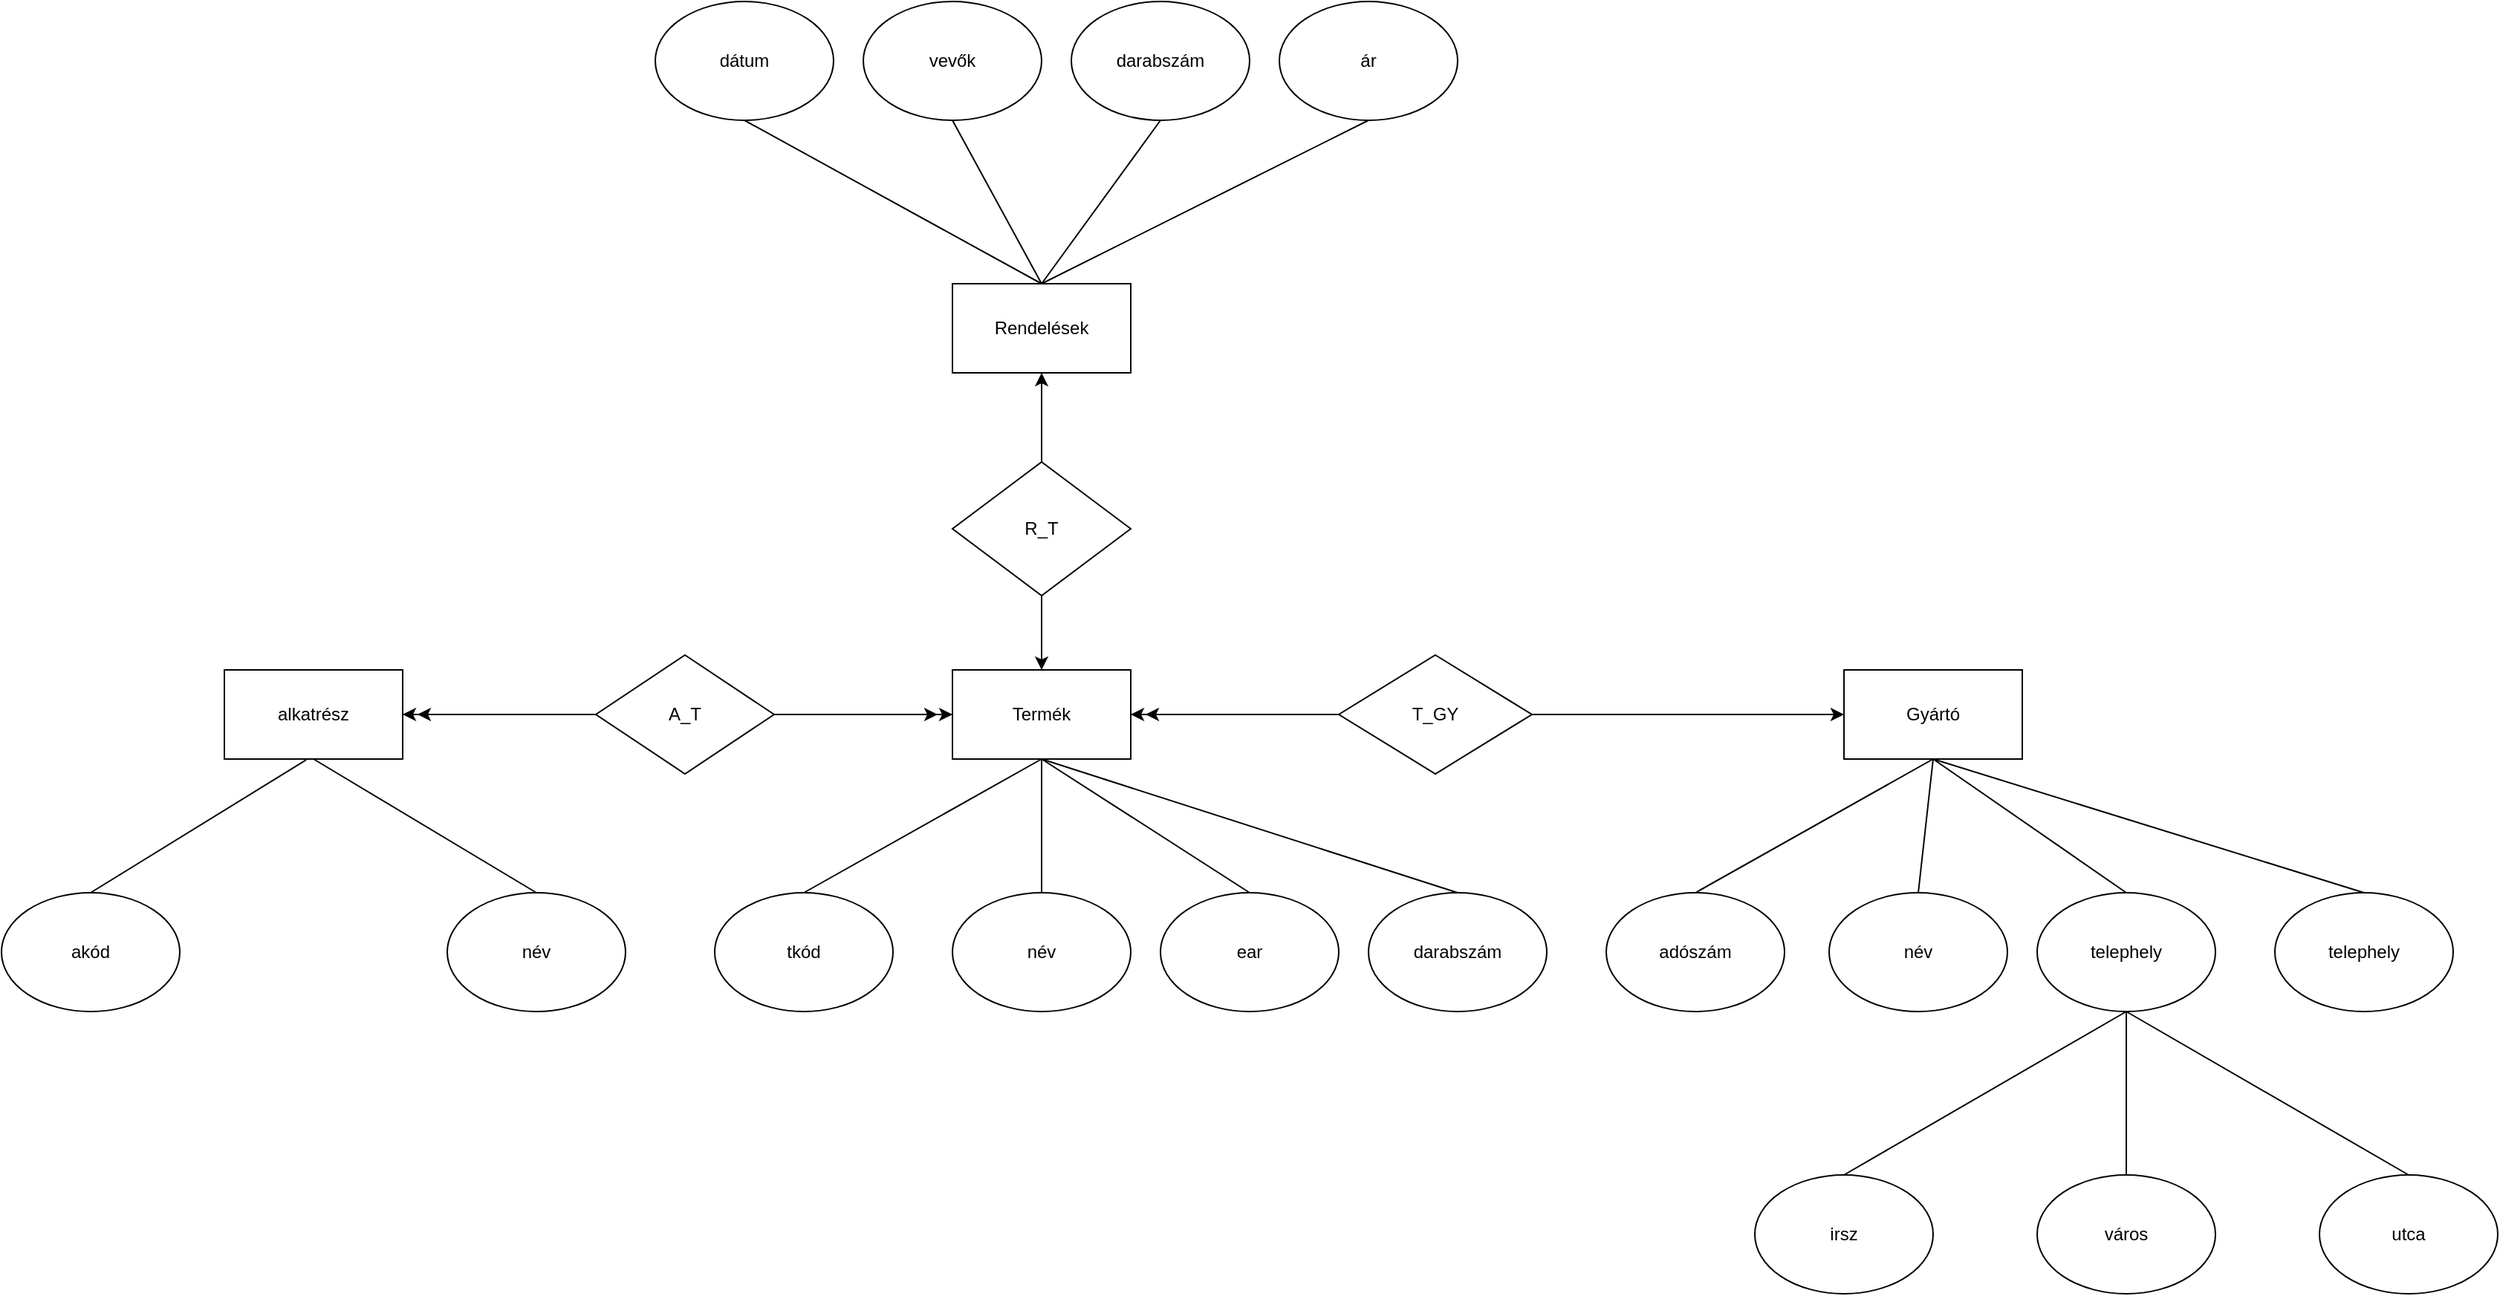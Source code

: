 <mxfile version="20.3.6" type="device"><diagram id="pzj6VHSYcKgQyNFArZA7" name="1 oldal"><mxGraphModel dx="2792" dy="1804" grid="1" gridSize="10" guides="1" tooltips="1" connect="1" arrows="1" fold="1" page="1" pageScale="1" pageWidth="827" pageHeight="1169" math="0" shadow="0"><root><mxCell id="0"/><mxCell id="1" parent="0"/><mxCell id="cZAGokAS2Ohc52US_tL5-1" value="Termék" style="rounded=0;whiteSpace=wrap;html=1;" parent="1" vertex="1"><mxGeometry x="-520" y="260" width="120" height="60" as="geometry"/></mxCell><mxCell id="cZAGokAS2Ohc52US_tL5-2" value="Gyártó" style="rounded=0;whiteSpace=wrap;html=1;" parent="1" vertex="1"><mxGeometry x="80" y="260" width="120" height="60" as="geometry"/></mxCell><mxCell id="cZAGokAS2Ohc52US_tL5-3" value="" style="endArrow=none;html=1;rounded=0;entryX=0;entryY=0.5;entryDx=0;entryDy=0;exitX=1;exitY=0.5;exitDx=0;exitDy=0;" parent="1" source="cZAGokAS2Ohc52US_tL5-1" target="cZAGokAS2Ohc52US_tL5-2" edge="1"><mxGeometry width="50" height="50" relative="1" as="geometry"><mxPoint x="-50" y="430" as="sourcePoint"/><mxPoint y="380" as="targetPoint"/></mxGeometry></mxCell><mxCell id="cZAGokAS2Ohc52US_tL5-4" value="T_GY" style="rhombus;whiteSpace=wrap;html=1;" parent="1" vertex="1"><mxGeometry x="-260" y="250" width="130" height="80" as="geometry"/></mxCell><mxCell id="cZAGokAS2Ohc52US_tL5-5" value="" style="endArrow=classic;html=1;rounded=0;exitX=0;exitY=0.5;exitDx=0;exitDy=0;entryX=1;entryY=0.5;entryDx=0;entryDy=0;" parent="1" source="cZAGokAS2Ohc52US_tL5-4" target="cZAGokAS2Ohc52US_tL5-1" edge="1"><mxGeometry width="50" height="50" relative="1" as="geometry"><mxPoint x="-50" y="430" as="sourcePoint"/><mxPoint y="380" as="targetPoint"/></mxGeometry></mxCell><mxCell id="cZAGokAS2Ohc52US_tL5-6" value="" style="endArrow=classic;html=1;rounded=0;exitX=0;exitY=0.5;exitDx=0;exitDy=0;" parent="1" source="cZAGokAS2Ohc52US_tL5-4" edge="1"><mxGeometry width="50" height="50" relative="1" as="geometry"><mxPoint x="-50" y="430" as="sourcePoint"/><mxPoint x="-390" y="290" as="targetPoint"/></mxGeometry></mxCell><mxCell id="SqTzkYMptPglqdwP5Iqa-1" value="ear" style="ellipse;whiteSpace=wrap;html=1;" parent="1" vertex="1"><mxGeometry x="-380" y="410" width="120" height="80" as="geometry"/></mxCell><mxCell id="SqTzkYMptPglqdwP5Iqa-2" value="név" style="ellipse;whiteSpace=wrap;html=1;" parent="1" vertex="1"><mxGeometry x="-520" y="410" width="120" height="80" as="geometry"/></mxCell><mxCell id="SqTzkYMptPglqdwP5Iqa-3" value="tkód" style="ellipse;whiteSpace=wrap;html=1;" parent="1" vertex="1"><mxGeometry x="-680" y="410" width="120" height="80" as="geometry"/></mxCell><mxCell id="SqTzkYMptPglqdwP5Iqa-5" value="" style="endArrow=none;html=1;rounded=0;entryX=0.5;entryY=1;entryDx=0;entryDy=0;exitX=0.5;exitY=0;exitDx=0;exitDy=0;" parent="1" source="SqTzkYMptPglqdwP5Iqa-3" target="cZAGokAS2Ohc52US_tL5-1" edge="1"><mxGeometry width="50" height="50" relative="1" as="geometry"><mxPoint x="-130" y="430" as="sourcePoint"/><mxPoint x="-80" y="380" as="targetPoint"/></mxGeometry></mxCell><mxCell id="SqTzkYMptPglqdwP5Iqa-6" value="" style="endArrow=none;html=1;rounded=0;entryX=0.5;entryY=1;entryDx=0;entryDy=0;" parent="1" source="SqTzkYMptPglqdwP5Iqa-2" target="cZAGokAS2Ohc52US_tL5-1" edge="1"><mxGeometry width="50" height="50" relative="1" as="geometry"><mxPoint x="-130" y="430" as="sourcePoint"/><mxPoint x="-80" y="380" as="targetPoint"/></mxGeometry></mxCell><mxCell id="SqTzkYMptPglqdwP5Iqa-7" value="" style="endArrow=none;html=1;rounded=0;entryX=0.5;entryY=1;entryDx=0;entryDy=0;exitX=0.5;exitY=0;exitDx=0;exitDy=0;" parent="1" source="SqTzkYMptPglqdwP5Iqa-1" target="cZAGokAS2Ohc52US_tL5-1" edge="1"><mxGeometry width="50" height="50" relative="1" as="geometry"><mxPoint x="-130" y="430" as="sourcePoint"/><mxPoint x="-80" y="380" as="targetPoint"/></mxGeometry></mxCell><mxCell id="SqTzkYMptPglqdwP5Iqa-8" value="adószám" style="ellipse;whiteSpace=wrap;html=1;" parent="1" vertex="1"><mxGeometry x="-80" y="410" width="120" height="80" as="geometry"/></mxCell><mxCell id="SqTzkYMptPglqdwP5Iqa-10" value="név" style="ellipse;whiteSpace=wrap;html=1;" parent="1" vertex="1"><mxGeometry x="70" y="410" width="120" height="80" as="geometry"/></mxCell><mxCell id="SqTzkYMptPglqdwP5Iqa-11" value="telephely" style="ellipse;whiteSpace=wrap;html=1;" parent="1" vertex="1"><mxGeometry x="210" y="410" width="120" height="80" as="geometry"/></mxCell><mxCell id="SqTzkYMptPglqdwP5Iqa-12" value="" style="endArrow=none;html=1;rounded=0;entryX=0.5;entryY=1;entryDx=0;entryDy=0;exitX=0.5;exitY=0;exitDx=0;exitDy=0;" parent="1" source="SqTzkYMptPglqdwP5Iqa-8" target="cZAGokAS2Ohc52US_tL5-2" edge="1"><mxGeometry width="50" height="50" relative="1" as="geometry"><mxPoint x="-130" y="430" as="sourcePoint"/><mxPoint x="-80" y="380" as="targetPoint"/></mxGeometry></mxCell><mxCell id="SqTzkYMptPglqdwP5Iqa-13" value="" style="endArrow=none;html=1;rounded=0;entryX=0.5;entryY=1;entryDx=0;entryDy=0;exitX=0.5;exitY=0;exitDx=0;exitDy=0;" parent="1" source="SqTzkYMptPglqdwP5Iqa-10" target="cZAGokAS2Ohc52US_tL5-2" edge="1"><mxGeometry width="50" height="50" relative="1" as="geometry"><mxPoint x="-130" y="430" as="sourcePoint"/><mxPoint x="-80" y="380" as="targetPoint"/></mxGeometry></mxCell><mxCell id="SqTzkYMptPglqdwP5Iqa-14" value="" style="endArrow=none;html=1;rounded=0;entryX=0.5;entryY=1;entryDx=0;entryDy=0;exitX=0.5;exitY=0;exitDx=0;exitDy=0;" parent="1" source="SqTzkYMptPglqdwP5Iqa-11" target="cZAGokAS2Ohc52US_tL5-2" edge="1"><mxGeometry width="50" height="50" relative="1" as="geometry"><mxPoint x="-130" y="430" as="sourcePoint"/><mxPoint x="-80" y="380" as="targetPoint"/></mxGeometry></mxCell><mxCell id="SqTzkYMptPglqdwP5Iqa-15" value="utca" style="ellipse;whiteSpace=wrap;html=1;" parent="1" vertex="1"><mxGeometry x="400" y="600" width="120" height="80" as="geometry"/></mxCell><mxCell id="SqTzkYMptPglqdwP5Iqa-16" value="város" style="ellipse;whiteSpace=wrap;html=1;" parent="1" vertex="1"><mxGeometry x="210" y="600" width="120" height="80" as="geometry"/></mxCell><mxCell id="SqTzkYMptPglqdwP5Iqa-17" value="irsz" style="ellipse;whiteSpace=wrap;html=1;" parent="1" vertex="1"><mxGeometry x="20" y="600" width="120" height="80" as="geometry"/></mxCell><mxCell id="SqTzkYMptPglqdwP5Iqa-18" value="" style="endArrow=none;html=1;rounded=0;entryX=0.5;entryY=1;entryDx=0;entryDy=0;exitX=0.5;exitY=0;exitDx=0;exitDy=0;" parent="1" source="SqTzkYMptPglqdwP5Iqa-17" target="SqTzkYMptPglqdwP5Iqa-11" edge="1"><mxGeometry width="50" height="50" relative="1" as="geometry"><mxPoint x="-130" y="430" as="sourcePoint"/><mxPoint x="-80" y="380" as="targetPoint"/></mxGeometry></mxCell><mxCell id="SqTzkYMptPglqdwP5Iqa-19" value="" style="endArrow=none;html=1;rounded=0;entryX=0.5;entryY=1;entryDx=0;entryDy=0;" parent="1" source="SqTzkYMptPglqdwP5Iqa-16" target="SqTzkYMptPglqdwP5Iqa-11" edge="1"><mxGeometry width="50" height="50" relative="1" as="geometry"><mxPoint x="-130" y="430" as="sourcePoint"/><mxPoint x="-80" y="380" as="targetPoint"/></mxGeometry></mxCell><mxCell id="SqTzkYMptPglqdwP5Iqa-20" value="" style="endArrow=none;html=1;rounded=0;entryX=0.5;entryY=1;entryDx=0;entryDy=0;exitX=0.5;exitY=0;exitDx=0;exitDy=0;" parent="1" source="SqTzkYMptPglqdwP5Iqa-15" target="SqTzkYMptPglqdwP5Iqa-11" edge="1"><mxGeometry width="50" height="50" relative="1" as="geometry"><mxPoint x="-130" y="430" as="sourcePoint"/><mxPoint x="-80" y="380" as="targetPoint"/></mxGeometry></mxCell><mxCell id="SqTzkYMptPglqdwP5Iqa-21" value="darabszám" style="ellipse;whiteSpace=wrap;html=1;" parent="1" vertex="1"><mxGeometry x="-240" y="410" width="120" height="80" as="geometry"/></mxCell><mxCell id="SqTzkYMptPglqdwP5Iqa-22" value="" style="endArrow=classic;html=1;rounded=0;entryX=0;entryY=0.5;entryDx=0;entryDy=0;exitX=1;exitY=0.5;exitDx=0;exitDy=0;" parent="1" source="cZAGokAS2Ohc52US_tL5-4" target="cZAGokAS2Ohc52US_tL5-2" edge="1"><mxGeometry width="50" height="50" relative="1" as="geometry"><mxPoint x="-80" y="610" as="sourcePoint"/><mxPoint x="-30" y="560" as="targetPoint"/></mxGeometry></mxCell><mxCell id="SqTzkYMptPglqdwP5Iqa-23" value="" style="endArrow=none;html=1;rounded=0;entryX=0.5;entryY=0;entryDx=0;entryDy=0;exitX=0.5;exitY=1;exitDx=0;exitDy=0;" parent="1" source="cZAGokAS2Ohc52US_tL5-1" target="SqTzkYMptPglqdwP5Iqa-21" edge="1"><mxGeometry width="50" height="50" relative="1" as="geometry"><mxPoint x="-120" y="420" as="sourcePoint"/><mxPoint x="-70" y="370" as="targetPoint"/></mxGeometry></mxCell><mxCell id="SqTzkYMptPglqdwP5Iqa-24" value="alkatrész" style="rounded=0;whiteSpace=wrap;html=1;" parent="1" vertex="1"><mxGeometry x="-1010" y="260" width="120" height="60" as="geometry"/></mxCell><mxCell id="SqTzkYMptPglqdwP5Iqa-25" value="név" style="ellipse;whiteSpace=wrap;html=1;" parent="1" vertex="1"><mxGeometry x="-860" y="410" width="120" height="80" as="geometry"/></mxCell><mxCell id="SqTzkYMptPglqdwP5Iqa-27" value="akód" style="ellipse;whiteSpace=wrap;html=1;" parent="1" vertex="1"><mxGeometry x="-1160" y="410" width="120" height="80" as="geometry"/></mxCell><mxCell id="SqTzkYMptPglqdwP5Iqa-28" value="" style="endArrow=none;html=1;rounded=0;entryX=0.459;entryY=1.009;entryDx=0;entryDy=0;entryPerimeter=0;exitX=0.5;exitY=0;exitDx=0;exitDy=0;" parent="1" source="SqTzkYMptPglqdwP5Iqa-27" target="SqTzkYMptPglqdwP5Iqa-24" edge="1"><mxGeometry width="50" height="50" relative="1" as="geometry"><mxPoint x="-680" y="390" as="sourcePoint"/><mxPoint x="-630" y="340" as="targetPoint"/></mxGeometry></mxCell><mxCell id="SqTzkYMptPglqdwP5Iqa-30" value="" style="endArrow=none;html=1;rounded=0;entryX=0.5;entryY=1;entryDx=0;entryDy=0;exitX=0.5;exitY=0;exitDx=0;exitDy=0;" parent="1" source="SqTzkYMptPglqdwP5Iqa-25" target="SqTzkYMptPglqdwP5Iqa-24" edge="1"><mxGeometry width="50" height="50" relative="1" as="geometry"><mxPoint x="-680" y="390" as="sourcePoint"/><mxPoint x="-630" y="340" as="targetPoint"/></mxGeometry></mxCell><mxCell id="SqTzkYMptPglqdwP5Iqa-31" value="" style="endArrow=none;html=1;rounded=0;entryX=0;entryY=0.5;entryDx=0;entryDy=0;exitX=1;exitY=0.5;exitDx=0;exitDy=0;" parent="1" source="SqTzkYMptPglqdwP5Iqa-24" target="cZAGokAS2Ohc52US_tL5-1" edge="1"><mxGeometry width="50" height="50" relative="1" as="geometry"><mxPoint x="-680" y="390" as="sourcePoint"/><mxPoint x="-630" y="340" as="targetPoint"/></mxGeometry></mxCell><mxCell id="SqTzkYMptPglqdwP5Iqa-32" value="A_T" style="rhombus;whiteSpace=wrap;html=1;" parent="1" vertex="1"><mxGeometry x="-760" y="250" width="120" height="80" as="geometry"/></mxCell><mxCell id="SqTzkYMptPglqdwP5Iqa-33" value="" style="endArrow=classic;html=1;rounded=0;entryX=0;entryY=0.5;entryDx=0;entryDy=0;" parent="1" target="cZAGokAS2Ohc52US_tL5-1" edge="1"><mxGeometry width="50" height="50" relative="1" as="geometry"><mxPoint x="-640" y="290" as="sourcePoint"/><mxPoint x="-630" y="340" as="targetPoint"/></mxGeometry></mxCell><mxCell id="SqTzkYMptPglqdwP5Iqa-35" value="" style="endArrow=classic;html=1;rounded=0;exitX=1;exitY=0.5;exitDx=0;exitDy=0;" parent="1" source="SqTzkYMptPglqdwP5Iqa-32" edge="1"><mxGeometry width="50" height="50" relative="1" as="geometry"><mxPoint x="-680" y="390" as="sourcePoint"/><mxPoint x="-530" y="290" as="targetPoint"/></mxGeometry></mxCell><mxCell id="SqTzkYMptPglqdwP5Iqa-36" value="" style="endArrow=classic;html=1;rounded=0;exitX=0;exitY=0.5;exitDx=0;exitDy=0;entryX=1;entryY=0.5;entryDx=0;entryDy=0;" parent="1" source="SqTzkYMptPglqdwP5Iqa-32" target="SqTzkYMptPglqdwP5Iqa-24" edge="1"><mxGeometry width="50" height="50" relative="1" as="geometry"><mxPoint x="-710" y="370" as="sourcePoint"/><mxPoint x="-660" y="320" as="targetPoint"/></mxGeometry></mxCell><mxCell id="SqTzkYMptPglqdwP5Iqa-37" value="telephely" style="ellipse;whiteSpace=wrap;html=1;" parent="1" vertex="1"><mxGeometry x="370" y="410" width="120" height="80" as="geometry"/></mxCell><mxCell id="SqTzkYMptPglqdwP5Iqa-38" value="" style="endArrow=none;html=1;rounded=0;exitX=0.5;exitY=0;exitDx=0;exitDy=0;entryX=0.5;entryY=1;entryDx=0;entryDy=0;" parent="1" source="SqTzkYMptPglqdwP5Iqa-37" edge="1" target="cZAGokAS2Ohc52US_tL5-2"><mxGeometry width="50" height="50" relative="1" as="geometry"><mxPoint x="40" y="450" as="sourcePoint"/><mxPoint x="50" y="320" as="targetPoint"/></mxGeometry></mxCell><mxCell id="Py4WPq_o4IRqPlsFPwsT-1" value="" style="endArrow=classic;html=1;rounded=0;exitX=0;exitY=0.5;exitDx=0;exitDy=0;" edge="1" parent="1" source="SqTzkYMptPglqdwP5Iqa-32"><mxGeometry width="50" height="50" relative="1" as="geometry"><mxPoint x="-710" y="350" as="sourcePoint"/><mxPoint x="-880" y="290" as="targetPoint"/></mxGeometry></mxCell><mxCell id="Py4WPq_o4IRqPlsFPwsT-2" value="Rendelések" style="rounded=0;whiteSpace=wrap;html=1;" vertex="1" parent="1"><mxGeometry x="-520" width="120" height="60" as="geometry"/></mxCell><mxCell id="Py4WPq_o4IRqPlsFPwsT-5" value="ár" style="ellipse;whiteSpace=wrap;html=1;" vertex="1" parent="1"><mxGeometry x="-300" y="-190" width="120" height="80" as="geometry"/></mxCell><mxCell id="Py4WPq_o4IRqPlsFPwsT-6" value="darabszám" style="ellipse;whiteSpace=wrap;html=1;" vertex="1" parent="1"><mxGeometry x="-440" y="-190" width="120" height="80" as="geometry"/></mxCell><mxCell id="Py4WPq_o4IRqPlsFPwsT-7" value="vevők" style="ellipse;whiteSpace=wrap;html=1;" vertex="1" parent="1"><mxGeometry x="-580" y="-190" width="120" height="80" as="geometry"/></mxCell><mxCell id="Py4WPq_o4IRqPlsFPwsT-8" value="dátum" style="ellipse;whiteSpace=wrap;html=1;" vertex="1" parent="1"><mxGeometry x="-720" y="-190" width="120" height="80" as="geometry"/></mxCell><mxCell id="Py4WPq_o4IRqPlsFPwsT-10" value="" style="endArrow=none;html=1;rounded=0;entryX=0.5;entryY=1;entryDx=0;entryDy=0;" edge="1" parent="1" target="Py4WPq_o4IRqPlsFPwsT-5"><mxGeometry width="50" height="50" relative="1" as="geometry"><mxPoint x="-460" as="sourcePoint"/><mxPoint x="-450" y="80" as="targetPoint"/></mxGeometry></mxCell><mxCell id="Py4WPq_o4IRqPlsFPwsT-11" value="" style="endArrow=none;html=1;rounded=0;entryX=0.5;entryY=1;entryDx=0;entryDy=0;exitX=0.5;exitY=0;exitDx=0;exitDy=0;" edge="1" parent="1" source="Py4WPq_o4IRqPlsFPwsT-2" target="Py4WPq_o4IRqPlsFPwsT-6"><mxGeometry width="50" height="50" relative="1" as="geometry"><mxPoint x="-500" y="130" as="sourcePoint"/><mxPoint x="-450" y="80" as="targetPoint"/></mxGeometry></mxCell><mxCell id="Py4WPq_o4IRqPlsFPwsT-12" value="" style="endArrow=none;html=1;rounded=0;exitX=0.5;exitY=0;exitDx=0;exitDy=0;entryX=0.5;entryY=1;entryDx=0;entryDy=0;" edge="1" parent="1" source="Py4WPq_o4IRqPlsFPwsT-2" target="Py4WPq_o4IRqPlsFPwsT-7"><mxGeometry width="50" height="50" relative="1" as="geometry"><mxPoint x="-570" y="-60" as="sourcePoint"/><mxPoint x="-410" y="-50" as="targetPoint"/></mxGeometry></mxCell><mxCell id="Py4WPq_o4IRqPlsFPwsT-13" value="" style="endArrow=none;html=1;rounded=0;entryX=0.5;entryY=1;entryDx=0;entryDy=0;exitX=0.5;exitY=0;exitDx=0;exitDy=0;" edge="1" parent="1" source="Py4WPq_o4IRqPlsFPwsT-2" target="Py4WPq_o4IRqPlsFPwsT-8"><mxGeometry width="50" height="50" relative="1" as="geometry"><mxPoint x="-640" y="-10" as="sourcePoint"/><mxPoint x="-590" y="-60" as="targetPoint"/></mxGeometry></mxCell><mxCell id="Py4WPq_o4IRqPlsFPwsT-20" value="" style="endArrow=none;html=1;rounded=0;entryX=0.5;entryY=1;entryDx=0;entryDy=0;exitX=0.5;exitY=0;exitDx=0;exitDy=0;" edge="1" parent="1" source="cZAGokAS2Ohc52US_tL5-1" target="Py4WPq_o4IRqPlsFPwsT-2"><mxGeometry width="50" height="50" relative="1" as="geometry"><mxPoint x="-530" y="100" as="sourcePoint"/><mxPoint x="-480" y="50" as="targetPoint"/></mxGeometry></mxCell><mxCell id="Py4WPq_o4IRqPlsFPwsT-4" value="R_T" style="rhombus;whiteSpace=wrap;html=1;" vertex="1" parent="1"><mxGeometry x="-520" y="120" width="120" height="90" as="geometry"/></mxCell><mxCell id="Py4WPq_o4IRqPlsFPwsT-21" value="" style="endArrow=classic;html=1;rounded=0;exitX=0.5;exitY=0;exitDx=0;exitDy=0;" edge="1" parent="1" source="Py4WPq_o4IRqPlsFPwsT-4"><mxGeometry width="50" height="50" relative="1" as="geometry"><mxPoint x="-480" y="90" as="sourcePoint"/><mxPoint x="-460" y="60" as="targetPoint"/></mxGeometry></mxCell><mxCell id="Py4WPq_o4IRqPlsFPwsT-22" value="" style="endArrow=classic;html=1;rounded=0;exitX=0.5;exitY=1;exitDx=0;exitDy=0;entryX=0.5;entryY=0;entryDx=0;entryDy=0;" edge="1" parent="1" source="Py4WPq_o4IRqPlsFPwsT-4" target="cZAGokAS2Ohc52US_tL5-1"><mxGeometry width="50" height="50" relative="1" as="geometry"><mxPoint x="-480" y="90" as="sourcePoint"/><mxPoint x="-430" y="40" as="targetPoint"/></mxGeometry></mxCell></root></mxGraphModel></diagram></mxfile>